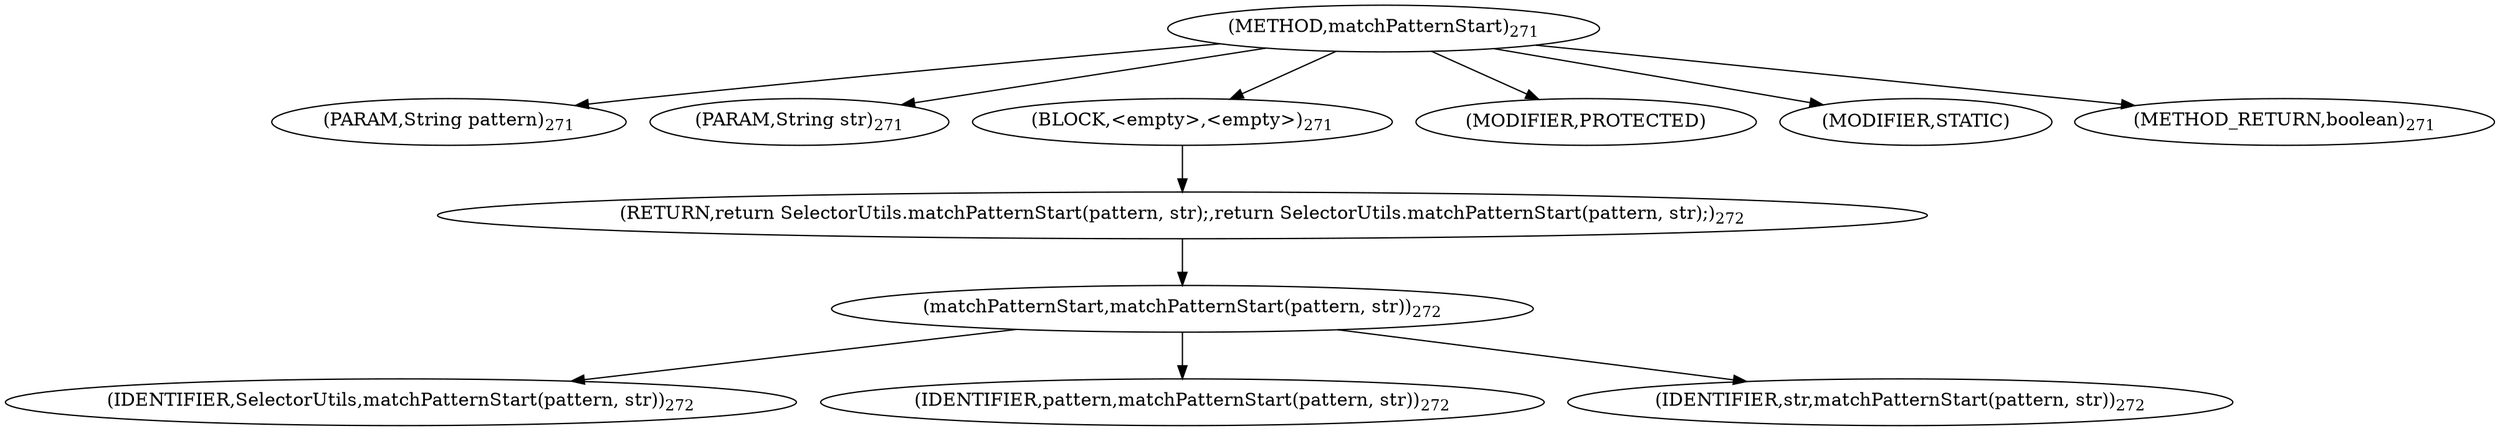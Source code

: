 digraph "matchPatternStart" {  
"171" [label = <(METHOD,matchPatternStart)<SUB>271</SUB>> ]
"172" [label = <(PARAM,String pattern)<SUB>271</SUB>> ]
"173" [label = <(PARAM,String str)<SUB>271</SUB>> ]
"174" [label = <(BLOCK,&lt;empty&gt;,&lt;empty&gt;)<SUB>271</SUB>> ]
"175" [label = <(RETURN,return SelectorUtils.matchPatternStart(pattern, str);,return SelectorUtils.matchPatternStart(pattern, str);)<SUB>272</SUB>> ]
"176" [label = <(matchPatternStart,matchPatternStart(pattern, str))<SUB>272</SUB>> ]
"177" [label = <(IDENTIFIER,SelectorUtils,matchPatternStart(pattern, str))<SUB>272</SUB>> ]
"178" [label = <(IDENTIFIER,pattern,matchPatternStart(pattern, str))<SUB>272</SUB>> ]
"179" [label = <(IDENTIFIER,str,matchPatternStart(pattern, str))<SUB>272</SUB>> ]
"180" [label = <(MODIFIER,PROTECTED)> ]
"181" [label = <(MODIFIER,STATIC)> ]
"182" [label = <(METHOD_RETURN,boolean)<SUB>271</SUB>> ]
  "171" -> "172" 
  "171" -> "173" 
  "171" -> "174" 
  "171" -> "180" 
  "171" -> "181" 
  "171" -> "182" 
  "174" -> "175" 
  "175" -> "176" 
  "176" -> "177" 
  "176" -> "178" 
  "176" -> "179" 
}
